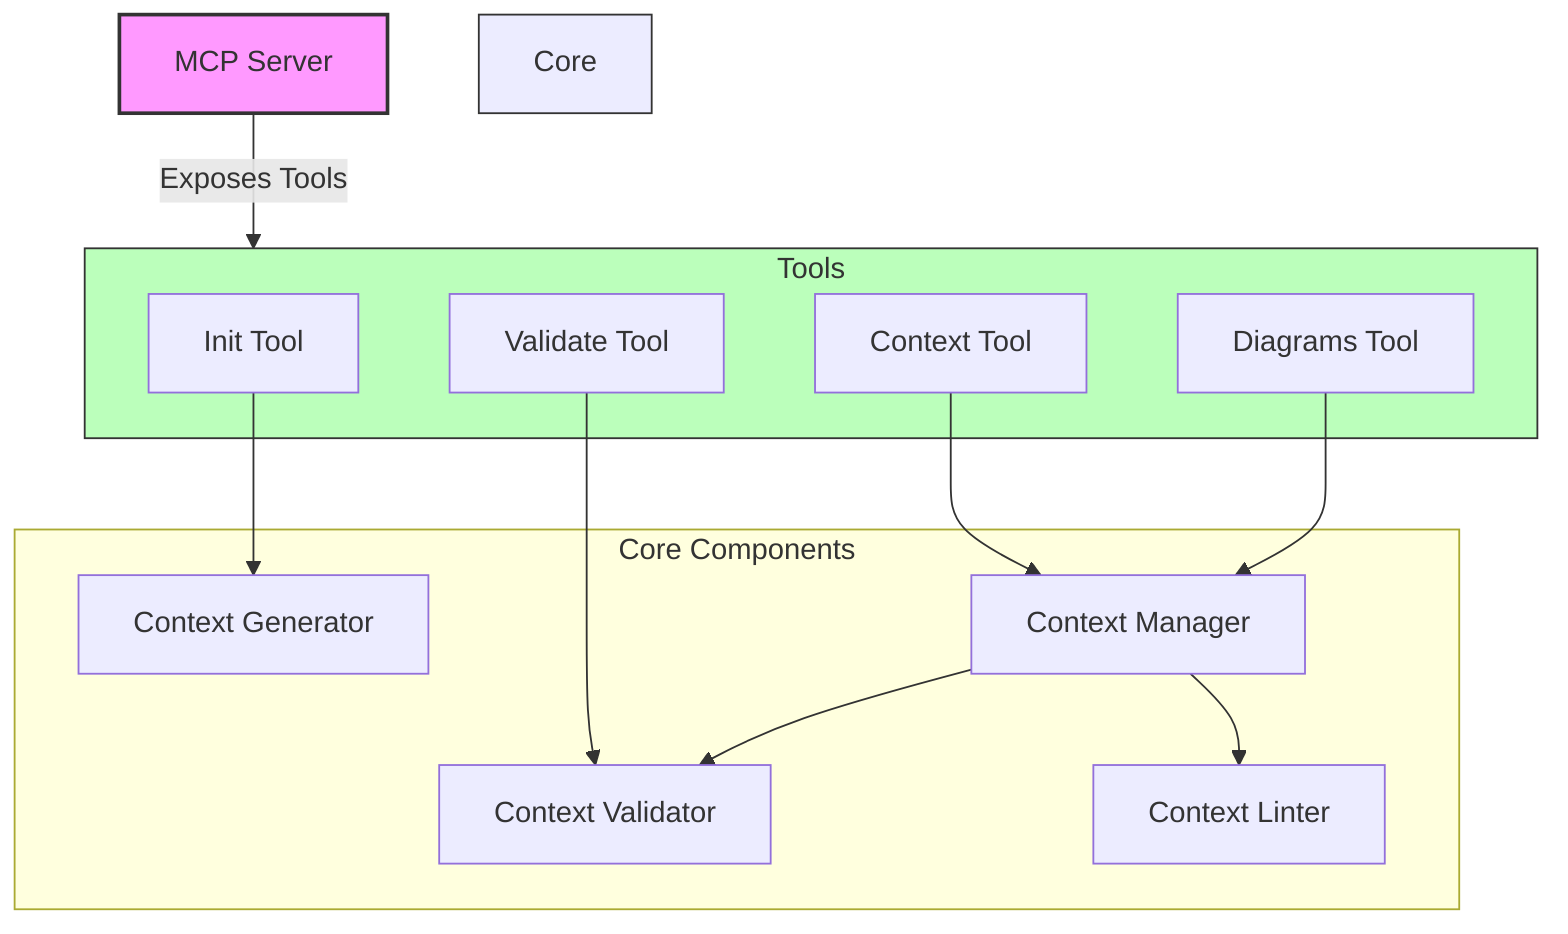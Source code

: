 graph TB
    MCP[MCP Server] --> |Exposes Tools| Tools
    subgraph Tools
        Init[Init Tool]
        Validate[Validate Tool]
        Context[Context Tool]
        Diagrams[Diagrams Tool]
    end
    
    subgraph Core Components
        CV[Context Validator]
        CG[Context Generator]
        CL[Context Linter]
        CM[Context Manager]
    end
    
    Init --> CG
    Validate --> CV
    Context --> CM
    Diagrams --> CM
    
    CM --> CV
    CM --> CL
    
    style MCP fill:#f9f,stroke:#333,stroke-width:2px
    style Core Components fill:#bbf,stroke:#333,stroke-width:1px
    style Tools fill:#bfb,stroke:#333,stroke-width:1px